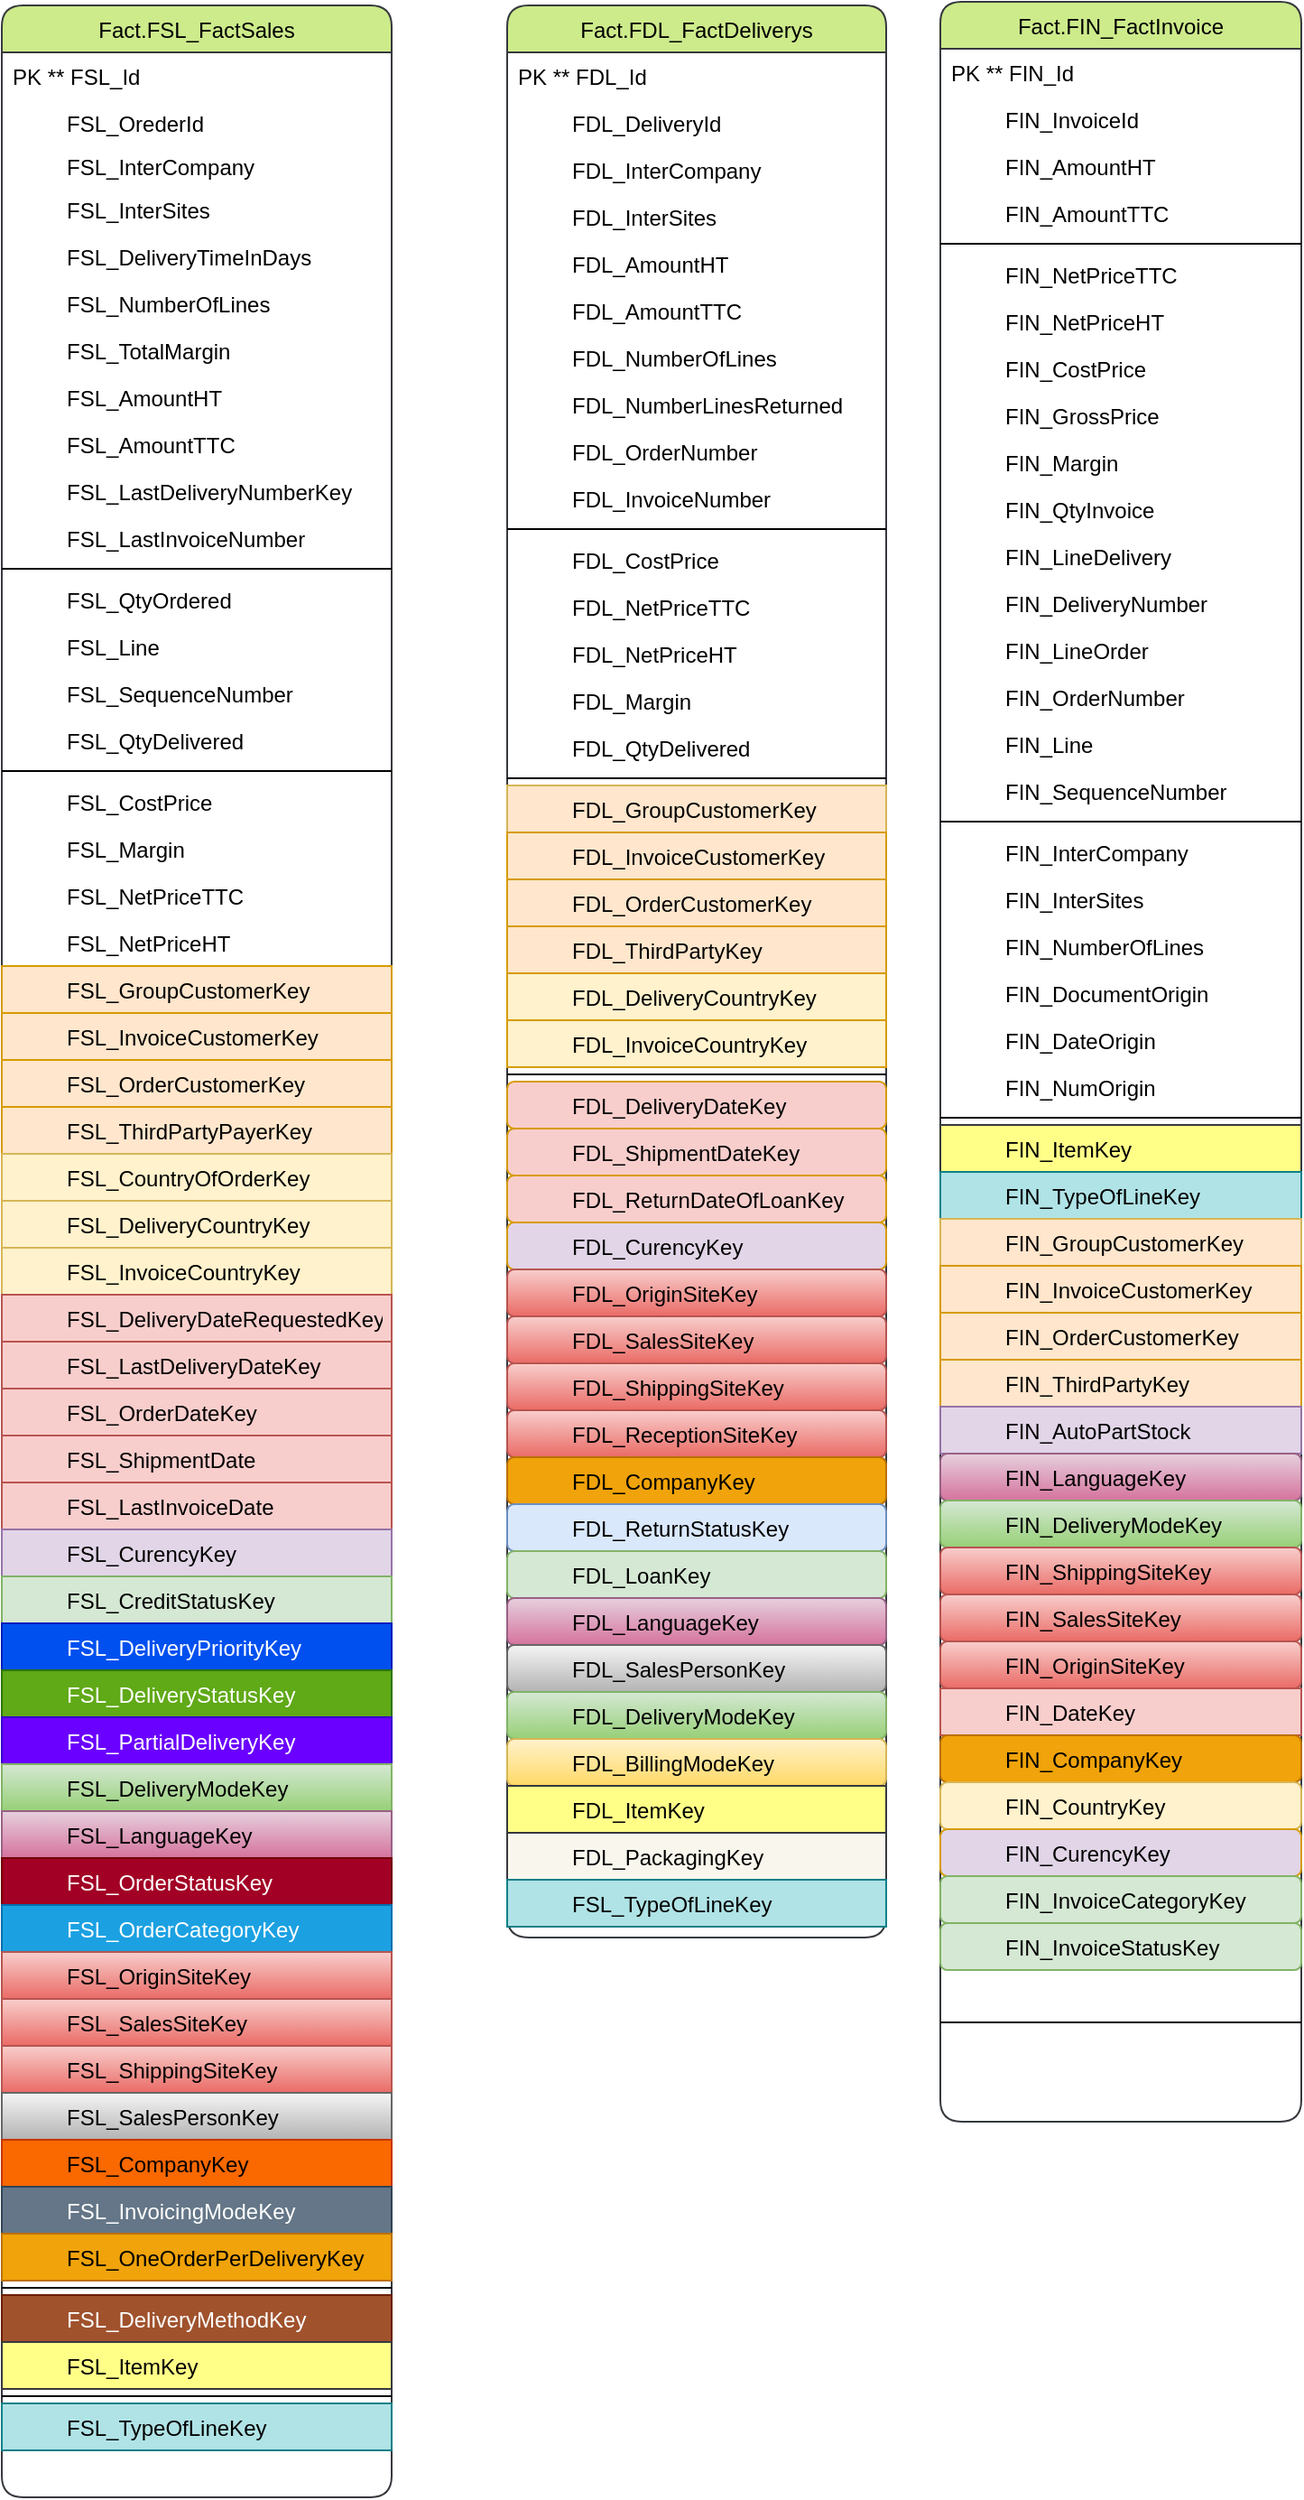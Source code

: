 <mxfile version="21.1.2" type="github">
  <diagram id="C5RBs43oDa-KdzZeNtuy" name="Page-1">
    <mxGraphModel dx="1100" dy="647" grid="1" gridSize="10" guides="0" tooltips="1" connect="1" arrows="1" fold="1" page="1" pageScale="1" pageWidth="827" pageHeight="1169" math="0" shadow="0">
      <root>
        <mxCell id="WIyWlLk6GJQsqaUBKTNV-0" />
        <mxCell id="WIyWlLk6GJQsqaUBKTNV-1" parent="WIyWlLk6GJQsqaUBKTNV-0" />
        <mxCell id="zkfFHV4jXpPFQw0GAbJ--17" value="Fact.FDL_FactDeliverys" style="swimlane;fontStyle=0;align=center;verticalAlign=top;childLayout=stackLayout;horizontal=1;startSize=26;horizontalStack=0;resizeParent=1;resizeLast=0;collapsible=1;marginBottom=0;rounded=1;shadow=0;strokeWidth=1;fillColor=#cdeb8b;strokeColor=#36393d;" parent="WIyWlLk6GJQsqaUBKTNV-1" vertex="1">
          <mxGeometry x="550" y="240" width="210" height="1070" as="geometry">
            <mxRectangle x="550" y="140" width="160" height="26" as="alternateBounds" />
          </mxGeometry>
        </mxCell>
        <mxCell id="zkfFHV4jXpPFQw0GAbJ--18" value="PK ** FDL_Id" style="text;align=left;verticalAlign=top;spacingLeft=4;spacingRight=4;overflow=hidden;rotatable=0;points=[[0,0.5],[1,0.5]];portConstraint=eastwest;" parent="zkfFHV4jXpPFQw0GAbJ--17" vertex="1">
          <mxGeometry y="26" width="210" height="26" as="geometry" />
        </mxCell>
        <mxCell id="zkfFHV4jXpPFQw0GAbJ--19" value="         FDL_DeliveryId" style="text;align=left;verticalAlign=top;spacingLeft=4;spacingRight=4;overflow=hidden;rotatable=0;points=[[0,0.5],[1,0.5]];portConstraint=eastwest;rounded=0;shadow=0;html=0;" parent="zkfFHV4jXpPFQw0GAbJ--17" vertex="1">
          <mxGeometry y="52" width="210" height="26" as="geometry" />
        </mxCell>
        <mxCell id="yMNnYsmY4ad9jijK5Zf2-22" value="         FDL_InterCompany" style="text;align=left;verticalAlign=top;spacingLeft=4;spacingRight=4;overflow=hidden;rotatable=0;points=[[0,0.5],[1,0.5]];portConstraint=eastwest;rounded=0;shadow=0;html=0;" vertex="1" parent="zkfFHV4jXpPFQw0GAbJ--17">
          <mxGeometry y="78" width="210" height="26" as="geometry" />
        </mxCell>
        <mxCell id="yMNnYsmY4ad9jijK5Zf2-23" value="         FDL_InterSites" style="text;align=left;verticalAlign=top;spacingLeft=4;spacingRight=4;overflow=hidden;rotatable=0;points=[[0,0.5],[1,0.5]];portConstraint=eastwest;rounded=0;shadow=0;html=0;" vertex="1" parent="zkfFHV4jXpPFQw0GAbJ--17">
          <mxGeometry y="104" width="210" height="26" as="geometry" />
        </mxCell>
        <mxCell id="yMNnYsmY4ad9jijK5Zf2-98" value="         FDL_AmountHT" style="text;align=left;verticalAlign=top;spacingLeft=4;spacingRight=4;overflow=hidden;rotatable=0;points=[[0,0.5],[1,0.5]];portConstraint=eastwest;rounded=0;shadow=0;html=0;" vertex="1" parent="zkfFHV4jXpPFQw0GAbJ--17">
          <mxGeometry y="130" width="210" height="26" as="geometry" />
        </mxCell>
        <mxCell id="yMNnYsmY4ad9jijK5Zf2-141" value="         FDL_AmountTTC" style="text;align=left;verticalAlign=top;spacingLeft=4;spacingRight=4;overflow=hidden;rotatable=0;points=[[0,0.5],[1,0.5]];portConstraint=eastwest;rounded=0;shadow=0;html=0;" vertex="1" parent="zkfFHV4jXpPFQw0GAbJ--17">
          <mxGeometry y="156" width="210" height="26" as="geometry" />
        </mxCell>
        <mxCell id="yMNnYsmY4ad9jijK5Zf2-99" value="         FDL_NumberOfLines" style="text;align=left;verticalAlign=top;spacingLeft=4;spacingRight=4;overflow=hidden;rotatable=0;points=[[0,0.5],[1,0.5]];portConstraint=eastwest;rounded=0;shadow=0;html=0;" vertex="1" parent="zkfFHV4jXpPFQw0GAbJ--17">
          <mxGeometry y="182" width="210" height="26" as="geometry" />
        </mxCell>
        <mxCell id="yMNnYsmY4ad9jijK5Zf2-100" value="         FDL_NumberLinesReturned " style="text;align=left;verticalAlign=top;spacingLeft=4;spacingRight=4;overflow=hidden;rotatable=0;points=[[0,0.5],[1,0.5]];portConstraint=eastwest;rounded=0;shadow=0;html=0;" vertex="1" parent="zkfFHV4jXpPFQw0GAbJ--17">
          <mxGeometry y="208" width="210" height="26" as="geometry" />
        </mxCell>
        <mxCell id="yMNnYsmY4ad9jijK5Zf2-101" value="         FDL_OrderNumber  " style="text;align=left;verticalAlign=top;spacingLeft=4;spacingRight=4;overflow=hidden;rotatable=0;points=[[0,0.5],[1,0.5]];portConstraint=eastwest;rounded=0;shadow=0;html=0;" vertex="1" parent="zkfFHV4jXpPFQw0GAbJ--17">
          <mxGeometry y="234" width="210" height="26" as="geometry" />
        </mxCell>
        <mxCell id="yMNnYsmY4ad9jijK5Zf2-102" value="         FDL_InvoiceNumber  " style="text;align=left;verticalAlign=top;spacingLeft=4;spacingRight=4;overflow=hidden;rotatable=0;points=[[0,0.5],[1,0.5]];portConstraint=eastwest;rounded=0;shadow=0;html=0;" vertex="1" parent="zkfFHV4jXpPFQw0GAbJ--17">
          <mxGeometry y="260" width="210" height="26" as="geometry" />
        </mxCell>
        <mxCell id="zkfFHV4jXpPFQw0GAbJ--23" value="" style="line;html=1;strokeWidth=1;align=left;verticalAlign=middle;spacingTop=-1;spacingLeft=3;spacingRight=3;rotatable=0;labelPosition=right;points=[];portConstraint=eastwest;" parent="zkfFHV4jXpPFQw0GAbJ--17" vertex="1">
          <mxGeometry y="286" width="210" height="8" as="geometry" />
        </mxCell>
        <mxCell id="yMNnYsmY4ad9jijK5Zf2-129" value="         FDL_CostPrice   " style="text;align=left;verticalAlign=top;spacingLeft=4;spacingRight=4;overflow=hidden;rotatable=0;points=[[0,0.5],[1,0.5]];portConstraint=eastwest;rounded=0;shadow=0;html=0;" vertex="1" parent="zkfFHV4jXpPFQw0GAbJ--17">
          <mxGeometry y="294" width="210" height="26" as="geometry" />
        </mxCell>
        <mxCell id="yMNnYsmY4ad9jijK5Zf2-130" value="         FDL_NetPriceTTC  " style="text;align=left;verticalAlign=top;spacingLeft=4;spacingRight=4;overflow=hidden;rotatable=0;points=[[0,0.5],[1,0.5]];portConstraint=eastwest;rounded=0;shadow=0;html=0;" vertex="1" parent="zkfFHV4jXpPFQw0GAbJ--17">
          <mxGeometry y="320" width="210" height="26" as="geometry" />
        </mxCell>
        <mxCell id="yMNnYsmY4ad9jijK5Zf2-131" value="         FDL_NetPriceHT  " style="text;align=left;verticalAlign=top;spacingLeft=4;spacingRight=4;overflow=hidden;rotatable=0;points=[[0,0.5],[1,0.5]];portConstraint=eastwest;rounded=0;shadow=0;html=0;" vertex="1" parent="zkfFHV4jXpPFQw0GAbJ--17">
          <mxGeometry y="346" width="210" height="26" as="geometry" />
        </mxCell>
        <mxCell id="yMNnYsmY4ad9jijK5Zf2-132" value="         FDL_Margin  " style="text;align=left;verticalAlign=top;spacingLeft=4;spacingRight=4;overflow=hidden;rotatable=0;points=[[0,0.5],[1,0.5]];portConstraint=eastwest;rounded=0;shadow=0;html=0;" vertex="1" parent="zkfFHV4jXpPFQw0GAbJ--17">
          <mxGeometry y="372" width="210" height="26" as="geometry" />
        </mxCell>
        <mxCell id="yMNnYsmY4ad9jijK5Zf2-133" value="         FDL_QtyDelivered  " style="text;align=left;verticalAlign=top;spacingLeft=4;spacingRight=4;overflow=hidden;rotatable=0;points=[[0,0.5],[1,0.5]];portConstraint=eastwest;rounded=0;shadow=0;html=0;" vertex="1" parent="zkfFHV4jXpPFQw0GAbJ--17">
          <mxGeometry y="398" width="210" height="26" as="geometry" />
        </mxCell>
        <mxCell id="yMNnYsmY4ad9jijK5Zf2-137" value="" style="line;html=1;strokeWidth=1;align=left;verticalAlign=middle;spacingTop=-1;spacingLeft=3;spacingRight=3;rotatable=0;labelPosition=right;points=[];portConstraint=eastwest;" vertex="1" parent="zkfFHV4jXpPFQw0GAbJ--17">
          <mxGeometry y="424" width="210" height="8" as="geometry" />
        </mxCell>
        <mxCell id="yMNnYsmY4ad9jijK5Zf2-103" value="         FDL_GroupCustomerKey  " style="text;align=left;verticalAlign=top;spacingLeft=4;spacingRight=4;overflow=hidden;rotatable=0;points=[[0,0.5],[1,0.5]];portConstraint=eastwest;rounded=0;shadow=0;html=0;fillColor=#FFE6CC;strokeColor=#d6b656;" vertex="1" parent="zkfFHV4jXpPFQw0GAbJ--17">
          <mxGeometry y="432" width="210" height="26" as="geometry" />
        </mxCell>
        <mxCell id="yMNnYsmY4ad9jijK5Zf2-104" value="         FDL_InvoiceCustomerKey  " style="text;align=left;verticalAlign=top;spacingLeft=4;spacingRight=4;overflow=hidden;rotatable=0;points=[[0,0.5],[1,0.5]];portConstraint=eastwest;rounded=0;shadow=0;html=0;fillColor=#ffe6cc;strokeColor=#d79b00;" vertex="1" parent="zkfFHV4jXpPFQw0GAbJ--17">
          <mxGeometry y="458" width="210" height="26" as="geometry" />
        </mxCell>
        <mxCell id="yMNnYsmY4ad9jijK5Zf2-105" value="         FDL_OrderCustomerKey  " style="text;align=left;verticalAlign=top;spacingLeft=4;spacingRight=4;overflow=hidden;rotatable=0;points=[[0,0.5],[1,0.5]];portConstraint=eastwest;rounded=0;shadow=0;html=0;fillColor=#ffe6cc;strokeColor=#d79b00;" vertex="1" parent="zkfFHV4jXpPFQw0GAbJ--17">
          <mxGeometry y="484" width="210" height="26" as="geometry" />
        </mxCell>
        <mxCell id="yMNnYsmY4ad9jijK5Zf2-106" value="         FDL_ThirdPartyKey  " style="text;align=left;verticalAlign=top;spacingLeft=4;spacingRight=4;overflow=hidden;rotatable=0;points=[[0,0.5],[1,0.5]];portConstraint=eastwest;rounded=0;shadow=0;html=0;fillColor=#ffe6cc;strokeColor=#d79b00;" vertex="1" parent="zkfFHV4jXpPFQw0GAbJ--17">
          <mxGeometry y="510" width="210" height="26" as="geometry" />
        </mxCell>
        <mxCell id="yMNnYsmY4ad9jijK5Zf2-107" value="         FDL_DeliveryCountryKey  " style="text;align=left;verticalAlign=top;spacingLeft=4;spacingRight=4;overflow=hidden;rotatable=0;points=[[0,0.5],[1,0.5]];portConstraint=eastwest;rounded=0;shadow=0;html=0;fillColor=#FFF2CC;strokeColor=#d79b00;" vertex="1" parent="zkfFHV4jXpPFQw0GAbJ--17">
          <mxGeometry y="536" width="210" height="26" as="geometry" />
        </mxCell>
        <mxCell id="yMNnYsmY4ad9jijK5Zf2-108" value="         FDL_InvoiceCountryKey" style="text;align=left;verticalAlign=top;spacingLeft=4;spacingRight=4;overflow=hidden;rotatable=0;points=[[0,0.5],[1,0.5]];portConstraint=eastwest;rounded=0;shadow=0;html=0;fillColor=#FFF2CC;strokeColor=#d79b00;" vertex="1" parent="zkfFHV4jXpPFQw0GAbJ--17">
          <mxGeometry y="562" width="210" height="26" as="geometry" />
        </mxCell>
        <mxCell id="yMNnYsmY4ad9jijK5Zf2-109" value="" style="line;html=1;strokeWidth=1;align=left;verticalAlign=middle;spacingTop=-1;spacingLeft=3;spacingRight=3;rotatable=0;labelPosition=right;points=[];portConstraint=eastwest;" vertex="1" parent="zkfFHV4jXpPFQw0GAbJ--17">
          <mxGeometry y="588" width="210" height="8" as="geometry" />
        </mxCell>
        <mxCell id="yMNnYsmY4ad9jijK5Zf2-110" value="         FDL_DeliveryDateKey  " style="text;align=left;verticalAlign=top;spacingLeft=4;spacingRight=4;overflow=hidden;rotatable=0;points=[[0,0.5],[1,0.5]];portConstraint=eastwest;rounded=1;shadow=0;html=0;fillColor=#F8CECC;strokeColor=#d79b00;" vertex="1" parent="zkfFHV4jXpPFQw0GAbJ--17">
          <mxGeometry y="596" width="210" height="26" as="geometry" />
        </mxCell>
        <mxCell id="yMNnYsmY4ad9jijK5Zf2-112" value="         FDL_ShipmentDateKey  " style="text;align=left;verticalAlign=top;spacingLeft=4;spacingRight=4;overflow=hidden;rotatable=0;points=[[0,0.5],[1,0.5]];portConstraint=eastwest;rounded=1;shadow=0;html=0;fillColor=#F8CECC;strokeColor=#d79b00;" vertex="1" parent="zkfFHV4jXpPFQw0GAbJ--17">
          <mxGeometry y="622" width="210" height="26" as="geometry" />
        </mxCell>
        <mxCell id="yMNnYsmY4ad9jijK5Zf2-113" value="         FDL_ReturnDateOfLoanKey  " style="text;align=left;verticalAlign=top;spacingLeft=4;spacingRight=4;overflow=hidden;rotatable=0;points=[[0,0.5],[1,0.5]];portConstraint=eastwest;rounded=1;shadow=0;html=0;fillColor=#F8CECC;strokeColor=#d79b00;" vertex="1" parent="zkfFHV4jXpPFQw0GAbJ--17">
          <mxGeometry y="648" width="210" height="26" as="geometry" />
        </mxCell>
        <mxCell id="yMNnYsmY4ad9jijK5Zf2-116" value="         FDL_CurencyKey  " style="text;align=left;verticalAlign=top;spacingLeft=4;spacingRight=4;overflow=hidden;rotatable=0;points=[[0,0.5],[1,0.5]];portConstraint=eastwest;rounded=1;shadow=0;html=0;fillColor=#E1D5E7;strokeColor=#d79b00;" vertex="1" parent="zkfFHV4jXpPFQw0GAbJ--17">
          <mxGeometry y="674" width="210" height="26" as="geometry" />
        </mxCell>
        <mxCell id="yMNnYsmY4ad9jijK5Zf2-118" value="         FDL_OriginSiteKey&#xa;  " style="text;align=left;verticalAlign=top;spacingLeft=4;spacingRight=4;overflow=hidden;rotatable=0;points=[[0,0.5],[1,0.5]];portConstraint=eastwest;rounded=1;shadow=0;html=0;fillColor=#f8cecc;strokeColor=#b85450;gradientColor=#ea6b66;" vertex="1" parent="zkfFHV4jXpPFQw0GAbJ--17">
          <mxGeometry y="700" width="210" height="26" as="geometry" />
        </mxCell>
        <mxCell id="yMNnYsmY4ad9jijK5Zf2-119" value="         FDL_SalesSiteKey&#xa;  " style="text;align=left;verticalAlign=top;spacingLeft=4;spacingRight=4;overflow=hidden;rotatable=0;points=[[0,0.5],[1,0.5]];portConstraint=eastwest;rounded=1;shadow=0;html=0;fillColor=#f8cecc;strokeColor=#b85450;gradientColor=#ea6b66;" vertex="1" parent="zkfFHV4jXpPFQw0GAbJ--17">
          <mxGeometry y="726" width="210" height="26" as="geometry" />
        </mxCell>
        <mxCell id="yMNnYsmY4ad9jijK5Zf2-120" value="         FDL_ShippingSiteKey&#xa;  " style="text;align=left;verticalAlign=top;spacingLeft=4;spacingRight=4;overflow=hidden;rotatable=0;points=[[0,0.5],[1,0.5]];portConstraint=eastwest;rounded=1;shadow=0;html=0;fillColor=#f8cecc;strokeColor=#b85450;gradientColor=#ea6b66;" vertex="1" parent="zkfFHV4jXpPFQw0GAbJ--17">
          <mxGeometry y="752" width="210" height="26" as="geometry" />
        </mxCell>
        <mxCell id="yMNnYsmY4ad9jijK5Zf2-121" value="         FDL_ReceptionSiteKey&#xa;  " style="text;align=left;verticalAlign=top;spacingLeft=4;spacingRight=4;overflow=hidden;rotatable=0;points=[[0,0.5],[1,0.5]];portConstraint=eastwest;rounded=1;shadow=0;html=0;fillColor=#f8cecc;strokeColor=#b85450;gradientColor=#ea6b66;" vertex="1" parent="zkfFHV4jXpPFQw0GAbJ--17">
          <mxGeometry y="778" width="210" height="26" as="geometry" />
        </mxCell>
        <mxCell id="yMNnYsmY4ad9jijK5Zf2-122" value="         FDL_CompanyKey&#xa;  " style="text;align=left;verticalAlign=top;spacingLeft=4;spacingRight=4;overflow=hidden;rotatable=0;points=[[0,0.5],[1,0.5]];portConstraint=eastwest;rounded=1;shadow=0;html=0;fillColor=#f0a30a;strokeColor=#BD7000;fontColor=#000000;" vertex="1" parent="zkfFHV4jXpPFQw0GAbJ--17">
          <mxGeometry y="804" width="210" height="26" as="geometry" />
        </mxCell>
        <mxCell id="yMNnYsmY4ad9jijK5Zf2-123" value="         FDL_ReturnStatusKey&#xa;  " style="text;align=left;verticalAlign=top;spacingLeft=4;spacingRight=4;overflow=hidden;rotatable=0;points=[[0,0.5],[1,0.5]];portConstraint=eastwest;rounded=1;shadow=0;html=0;fillColor=#dae8fc;strokeColor=#6c8ebf;" vertex="1" parent="zkfFHV4jXpPFQw0GAbJ--17">
          <mxGeometry y="830" width="210" height="26" as="geometry" />
        </mxCell>
        <mxCell id="yMNnYsmY4ad9jijK5Zf2-124" value="         FDL_LoanKey&#xa;  " style="text;align=left;verticalAlign=top;spacingLeft=4;spacingRight=4;overflow=hidden;rotatable=0;points=[[0,0.5],[1,0.5]];portConstraint=eastwest;rounded=1;shadow=0;html=0;fillColor=#d5e8d4;strokeColor=#82b366;" vertex="1" parent="zkfFHV4jXpPFQw0GAbJ--17">
          <mxGeometry y="856" width="210" height="26" as="geometry" />
        </mxCell>
        <mxCell id="yMNnYsmY4ad9jijK5Zf2-125" value="         FDL_LanguageKey&#xa;  " style="text;align=left;verticalAlign=top;spacingLeft=4;spacingRight=4;overflow=hidden;rotatable=0;points=[[0,0.5],[1,0.5]];portConstraint=eastwest;rounded=1;shadow=0;html=0;fillColor=#e6d0de;strokeColor=#996185;gradientColor=#d5739d;" vertex="1" parent="zkfFHV4jXpPFQw0GAbJ--17">
          <mxGeometry y="882" width="210" height="26" as="geometry" />
        </mxCell>
        <mxCell id="yMNnYsmY4ad9jijK5Zf2-126" value="         FDL_SalesPersonKey&#xa;  " style="text;align=left;verticalAlign=top;spacingLeft=4;spacingRight=4;overflow=hidden;rotatable=0;points=[[0,0.5],[1,0.5]];portConstraint=eastwest;rounded=1;shadow=0;html=0;fillColor=#f5f5f5;strokeColor=#666666;gradientColor=#b3b3b3;" vertex="1" parent="zkfFHV4jXpPFQw0GAbJ--17">
          <mxGeometry y="908" width="210" height="26" as="geometry" />
        </mxCell>
        <mxCell id="yMNnYsmY4ad9jijK5Zf2-127" value="         FDL_DeliveryModeKey&#xa;  " style="text;align=left;verticalAlign=top;spacingLeft=4;spacingRight=4;overflow=hidden;rotatable=0;points=[[0,0.5],[1,0.5]];portConstraint=eastwest;rounded=1;shadow=0;html=0;fillColor=#d5e8d4;strokeColor=#82b366;gradientColor=#97d077;" vertex="1" parent="zkfFHV4jXpPFQw0GAbJ--17">
          <mxGeometry y="934" width="210" height="26" as="geometry" />
        </mxCell>
        <mxCell id="yMNnYsmY4ad9jijK5Zf2-128" value="         FDL_BillingModeKey&#xa;  " style="text;align=left;verticalAlign=top;spacingLeft=4;spacingRight=4;overflow=hidden;rotatable=0;points=[[0,0.5],[1,0.5]];portConstraint=eastwest;rounded=1;shadow=0;html=0;fillColor=#fff2cc;strokeColor=#d6b656;gradientColor=#ffd966;" vertex="1" parent="zkfFHV4jXpPFQw0GAbJ--17">
          <mxGeometry y="960" width="210" height="26" as="geometry" />
        </mxCell>
        <mxCell id="yMNnYsmY4ad9jijK5Zf2-139" value="         FDL_ItemKey " style="text;align=left;verticalAlign=top;spacingLeft=4;spacingRight=4;overflow=hidden;rotatable=0;points=[[0,0.5],[1,0.5]];portConstraint=eastwest;rounded=0;shadow=0;html=0;fillColor=#ffff88;strokeColor=#36393d;" vertex="1" parent="zkfFHV4jXpPFQw0GAbJ--17">
          <mxGeometry y="986" width="210" height="26" as="geometry" />
        </mxCell>
        <mxCell id="yMNnYsmY4ad9jijK5Zf2-134" value="         FDL_PackagingKey " style="text;align=left;verticalAlign=top;spacingLeft=4;spacingRight=4;overflow=hidden;rotatable=0;points=[[0,0.5],[1,0.5]];portConstraint=eastwest;rounded=0;shadow=0;html=0;fillColor=#f9f7ed;strokeColor=#36393d;" vertex="1" parent="zkfFHV4jXpPFQw0GAbJ--17">
          <mxGeometry y="1012" width="210" height="26" as="geometry" />
        </mxCell>
        <mxCell id="yMNnYsmY4ad9jijK5Zf2-140" value="         FSL_TypeOfLineKey " style="text;align=left;verticalAlign=top;spacingLeft=4;spacingRight=4;overflow=hidden;rotatable=0;points=[[0,0.5],[1,0.5]];portConstraint=eastwest;rounded=0;shadow=0;html=0;fillColor=#b0e3e6;strokeColor=#0e8088;" vertex="1" parent="zkfFHV4jXpPFQw0GAbJ--17">
          <mxGeometry y="1038" width="210" height="26" as="geometry" />
        </mxCell>
        <mxCell id="yMNnYsmY4ad9jijK5Zf2-24" value="Fact.FIN_FactInvoice" style="swimlane;fontStyle=0;align=center;verticalAlign=top;childLayout=stackLayout;horizontal=1;startSize=26;horizontalStack=0;resizeParent=1;resizeLast=0;collapsible=1;marginBottom=0;rounded=1;shadow=0;strokeWidth=1;fillColor=#cdeb8b;strokeColor=#36393d;" vertex="1" parent="WIyWlLk6GJQsqaUBKTNV-1">
          <mxGeometry x="790" y="238" width="200" height="1174" as="geometry">
            <mxRectangle x="550" y="140" width="160" height="26" as="alternateBounds" />
          </mxGeometry>
        </mxCell>
        <mxCell id="yMNnYsmY4ad9jijK5Zf2-25" value="PK ** FIN_Id" style="text;align=left;verticalAlign=top;spacingLeft=4;spacingRight=4;overflow=hidden;rotatable=0;points=[[0,0.5],[1,0.5]];portConstraint=eastwest;" vertex="1" parent="yMNnYsmY4ad9jijK5Zf2-24">
          <mxGeometry y="26" width="200" height="26" as="geometry" />
        </mxCell>
        <mxCell id="yMNnYsmY4ad9jijK5Zf2-26" value="         FIN_InvoiceId" style="text;align=left;verticalAlign=top;spacingLeft=4;spacingRight=4;overflow=hidden;rotatable=0;points=[[0,0.5],[1,0.5]];portConstraint=eastwest;rounded=0;shadow=0;html=0;" vertex="1" parent="yMNnYsmY4ad9jijK5Zf2-24">
          <mxGeometry y="52" width="200" height="26" as="geometry" />
        </mxCell>
        <mxCell id="yMNnYsmY4ad9jijK5Zf2-142" value="         FIN_AmountHT" style="text;align=left;verticalAlign=top;spacingLeft=4;spacingRight=4;overflow=hidden;rotatable=0;points=[[0,0.5],[1,0.5]];portConstraint=eastwest;rounded=0;shadow=0;html=0;" vertex="1" parent="yMNnYsmY4ad9jijK5Zf2-24">
          <mxGeometry y="78" width="200" height="26" as="geometry" />
        </mxCell>
        <mxCell id="yMNnYsmY4ad9jijK5Zf2-143" value="         FIN_AmountTTC" style="text;align=left;verticalAlign=top;spacingLeft=4;spacingRight=4;overflow=hidden;rotatable=0;points=[[0,0.5],[1,0.5]];portConstraint=eastwest;rounded=0;shadow=0;html=0;" vertex="1" parent="yMNnYsmY4ad9jijK5Zf2-24">
          <mxGeometry y="104" width="200" height="26" as="geometry" />
        </mxCell>
        <mxCell id="yMNnYsmY4ad9jijK5Zf2-27" value="" style="line;html=1;strokeWidth=1;align=left;verticalAlign=middle;spacingTop=-1;spacingLeft=3;spacingRight=3;rotatable=0;labelPosition=right;points=[];portConstraint=eastwest;" vertex="1" parent="yMNnYsmY4ad9jijK5Zf2-24">
          <mxGeometry y="130" width="200" height="8" as="geometry" />
        </mxCell>
        <mxCell id="yMNnYsmY4ad9jijK5Zf2-147" value="         FIN_NetPriceTTC&#xa; " style="text;align=left;verticalAlign=top;spacingLeft=4;spacingRight=4;overflow=hidden;rotatable=0;points=[[0,0.5],[1,0.5]];portConstraint=eastwest;rounded=0;shadow=0;html=0;" vertex="1" parent="yMNnYsmY4ad9jijK5Zf2-24">
          <mxGeometry y="138" width="200" height="26" as="geometry" />
        </mxCell>
        <mxCell id="yMNnYsmY4ad9jijK5Zf2-151" value="         FIN_NetPriceHT&#xa; " style="text;align=left;verticalAlign=top;spacingLeft=4;spacingRight=4;overflow=hidden;rotatable=0;points=[[0,0.5],[1,0.5]];portConstraint=eastwest;rounded=0;shadow=0;html=0;" vertex="1" parent="yMNnYsmY4ad9jijK5Zf2-24">
          <mxGeometry y="164" width="200" height="26" as="geometry" />
        </mxCell>
        <mxCell id="yMNnYsmY4ad9jijK5Zf2-152" value="         FIN_CostPrice  &#xa; " style="text;align=left;verticalAlign=top;spacingLeft=4;spacingRight=4;overflow=hidden;rotatable=0;points=[[0,0.5],[1,0.5]];portConstraint=eastwest;rounded=0;shadow=0;html=0;" vertex="1" parent="yMNnYsmY4ad9jijK5Zf2-24">
          <mxGeometry y="190" width="200" height="26" as="geometry" />
        </mxCell>
        <mxCell id="yMNnYsmY4ad9jijK5Zf2-153" value="         FIN_GrossPrice  &#xa; " style="text;align=left;verticalAlign=top;spacingLeft=4;spacingRight=4;overflow=hidden;rotatable=0;points=[[0,0.5],[1,0.5]];portConstraint=eastwest;rounded=0;shadow=0;html=0;" vertex="1" parent="yMNnYsmY4ad9jijK5Zf2-24">
          <mxGeometry y="216" width="200" height="26" as="geometry" />
        </mxCell>
        <mxCell id="yMNnYsmY4ad9jijK5Zf2-150" value="         FIN_Margin " style="text;align=left;verticalAlign=top;spacingLeft=4;spacingRight=4;overflow=hidden;rotatable=0;points=[[0,0.5],[1,0.5]];portConstraint=eastwest;rounded=0;shadow=0;html=0;" vertex="1" parent="yMNnYsmY4ad9jijK5Zf2-24">
          <mxGeometry y="242" width="200" height="26" as="geometry" />
        </mxCell>
        <mxCell id="yMNnYsmY4ad9jijK5Zf2-154" value="         FIN_QtyInvoice " style="text;align=left;verticalAlign=top;spacingLeft=4;spacingRight=4;overflow=hidden;rotatable=0;points=[[0,0.5],[1,0.5]];portConstraint=eastwest;rounded=0;shadow=0;html=0;" vertex="1" parent="yMNnYsmY4ad9jijK5Zf2-24">
          <mxGeometry y="268" width="200" height="26" as="geometry" />
        </mxCell>
        <mxCell id="yMNnYsmY4ad9jijK5Zf2-155" value="         FIN_LineDelivery " style="text;align=left;verticalAlign=top;spacingLeft=4;spacingRight=4;overflow=hidden;rotatable=0;points=[[0,0.5],[1,0.5]];portConstraint=eastwest;rounded=0;shadow=0;html=0;" vertex="1" parent="yMNnYsmY4ad9jijK5Zf2-24">
          <mxGeometry y="294" width="200" height="26" as="geometry" />
        </mxCell>
        <mxCell id="yMNnYsmY4ad9jijK5Zf2-156" value="         FIN_DeliveryNumber " style="text;align=left;verticalAlign=top;spacingLeft=4;spacingRight=4;overflow=hidden;rotatable=0;points=[[0,0.5],[1,0.5]];portConstraint=eastwest;rounded=0;shadow=0;html=0;" vertex="1" parent="yMNnYsmY4ad9jijK5Zf2-24">
          <mxGeometry y="320" width="200" height="26" as="geometry" />
        </mxCell>
        <mxCell id="yMNnYsmY4ad9jijK5Zf2-157" value="         FIN_LineOrder" style="text;align=left;verticalAlign=top;spacingLeft=4;spacingRight=4;overflow=hidden;rotatable=0;points=[[0,0.5],[1,0.5]];portConstraint=eastwest;rounded=0;shadow=0;html=0;" vertex="1" parent="yMNnYsmY4ad9jijK5Zf2-24">
          <mxGeometry y="346" width="200" height="26" as="geometry" />
        </mxCell>
        <mxCell id="yMNnYsmY4ad9jijK5Zf2-158" value="         FIN_OrderNumber " style="text;align=left;verticalAlign=top;spacingLeft=4;spacingRight=4;overflow=hidden;rotatable=0;points=[[0,0.5],[1,0.5]];portConstraint=eastwest;rounded=0;shadow=0;html=0;" vertex="1" parent="yMNnYsmY4ad9jijK5Zf2-24">
          <mxGeometry y="372" width="200" height="26" as="geometry" />
        </mxCell>
        <mxCell id="yMNnYsmY4ad9jijK5Zf2-159" value="         FIN_Line " style="text;align=left;verticalAlign=top;spacingLeft=4;spacingRight=4;overflow=hidden;rotatable=0;points=[[0,0.5],[1,0.5]];portConstraint=eastwest;rounded=0;shadow=0;html=0;" vertex="1" parent="yMNnYsmY4ad9jijK5Zf2-24">
          <mxGeometry y="398" width="200" height="26" as="geometry" />
        </mxCell>
        <mxCell id="yMNnYsmY4ad9jijK5Zf2-160" value="         FIN_SequenceNumber " style="text;align=left;verticalAlign=top;spacingLeft=4;spacingRight=4;overflow=hidden;rotatable=0;points=[[0,0.5],[1,0.5]];portConstraint=eastwest;rounded=0;shadow=0;html=0;" vertex="1" parent="yMNnYsmY4ad9jijK5Zf2-24">
          <mxGeometry y="424" width="200" height="26" as="geometry" />
        </mxCell>
        <mxCell id="yMNnYsmY4ad9jijK5Zf2-148" value="" style="line;html=1;strokeWidth=1;align=left;verticalAlign=middle;spacingTop=-1;spacingLeft=3;spacingRight=3;rotatable=0;labelPosition=right;points=[];portConstraint=eastwest;" vertex="1" parent="yMNnYsmY4ad9jijK5Zf2-24">
          <mxGeometry y="450" width="200" height="8" as="geometry" />
        </mxCell>
        <mxCell id="yMNnYsmY4ad9jijK5Zf2-30" value="         FIN_InterCompany" style="text;align=left;verticalAlign=top;spacingLeft=4;spacingRight=4;overflow=hidden;rotatable=0;points=[[0,0.5],[1,0.5]];portConstraint=eastwest;rounded=0;shadow=0;html=0;" vertex="1" parent="yMNnYsmY4ad9jijK5Zf2-24">
          <mxGeometry y="458" width="200" height="26" as="geometry" />
        </mxCell>
        <mxCell id="yMNnYsmY4ad9jijK5Zf2-31" value="         FIN_InterSites" style="text;align=left;verticalAlign=top;spacingLeft=4;spacingRight=4;overflow=hidden;rotatable=0;points=[[0,0.5],[1,0.5]];portConstraint=eastwest;rounded=0;shadow=0;html=0;" vertex="1" parent="yMNnYsmY4ad9jijK5Zf2-24">
          <mxGeometry y="484" width="200" height="26" as="geometry" />
        </mxCell>
        <mxCell id="yMNnYsmY4ad9jijK5Zf2-144" value="         FIN_NumberOfLines" style="text;align=left;verticalAlign=top;spacingLeft=4;spacingRight=4;overflow=hidden;rotatable=0;points=[[0,0.5],[1,0.5]];portConstraint=eastwest;rounded=0;shadow=0;html=0;" vertex="1" parent="yMNnYsmY4ad9jijK5Zf2-24">
          <mxGeometry y="510" width="200" height="26" as="geometry" />
        </mxCell>
        <mxCell id="yMNnYsmY4ad9jijK5Zf2-173" value="         FIN_DocumentOrigin" style="text;align=left;verticalAlign=top;spacingLeft=4;spacingRight=4;overflow=hidden;rotatable=0;points=[[0,0.5],[1,0.5]];portConstraint=eastwest;rounded=0;shadow=0;html=0;" vertex="1" parent="yMNnYsmY4ad9jijK5Zf2-24">
          <mxGeometry y="536" width="200" height="26" as="geometry" />
        </mxCell>
        <mxCell id="yMNnYsmY4ad9jijK5Zf2-174" value="         FIN_DateOrigin" style="text;align=left;verticalAlign=top;spacingLeft=4;spacingRight=4;overflow=hidden;rotatable=0;points=[[0,0.5],[1,0.5]];portConstraint=eastwest;rounded=0;shadow=0;html=0;" vertex="1" parent="yMNnYsmY4ad9jijK5Zf2-24">
          <mxGeometry y="562" width="200" height="26" as="geometry" />
        </mxCell>
        <mxCell id="yMNnYsmY4ad9jijK5Zf2-175" value="         FIN_NumOrigin" style="text;align=left;verticalAlign=top;spacingLeft=4;spacingRight=4;overflow=hidden;rotatable=0;points=[[0,0.5],[1,0.5]];portConstraint=eastwest;rounded=0;shadow=0;html=0;" vertex="1" parent="yMNnYsmY4ad9jijK5Zf2-24">
          <mxGeometry y="588" width="200" height="26" as="geometry" />
        </mxCell>
        <mxCell id="yMNnYsmY4ad9jijK5Zf2-149" value="" style="line;html=1;strokeWidth=1;align=left;verticalAlign=middle;spacingTop=-1;spacingLeft=3;spacingRight=3;rotatable=0;labelPosition=right;points=[];portConstraint=eastwest;" vertex="1" parent="yMNnYsmY4ad9jijK5Zf2-24">
          <mxGeometry y="614" width="200" height="8" as="geometry" />
        </mxCell>
        <mxCell id="yMNnYsmY4ad9jijK5Zf2-162" value="         FIN_ItemKey " style="text;align=left;verticalAlign=top;spacingLeft=4;spacingRight=4;overflow=hidden;rotatable=0;points=[[0,0.5],[1,0.5]];portConstraint=eastwest;rounded=0;shadow=0;html=0;fillColor=#ffff88;strokeColor=#36393d;" vertex="1" parent="yMNnYsmY4ad9jijK5Zf2-24">
          <mxGeometry y="622" width="200" height="26" as="geometry" />
        </mxCell>
        <mxCell id="yMNnYsmY4ad9jijK5Zf2-163" value="         FIN_TypeOfLineKey " style="text;align=left;verticalAlign=top;spacingLeft=4;spacingRight=4;overflow=hidden;rotatable=0;points=[[0,0.5],[1,0.5]];portConstraint=eastwest;rounded=0;shadow=0;html=0;fillColor=#b0e3e6;strokeColor=#0e8088;" vertex="1" parent="yMNnYsmY4ad9jijK5Zf2-24">
          <mxGeometry y="648" width="200" height="26" as="geometry" />
        </mxCell>
        <mxCell id="yMNnYsmY4ad9jijK5Zf2-164" value="         FIN_GroupCustomerKey  " style="text;align=left;verticalAlign=top;spacingLeft=4;spacingRight=4;overflow=hidden;rotatable=0;points=[[0,0.5],[1,0.5]];portConstraint=eastwest;rounded=0;shadow=0;html=0;fillColor=#FFE6CC;strokeColor=#d6b656;" vertex="1" parent="yMNnYsmY4ad9jijK5Zf2-24">
          <mxGeometry y="674" width="200" height="26" as="geometry" />
        </mxCell>
        <mxCell id="yMNnYsmY4ad9jijK5Zf2-165" value="         FIN_InvoiceCustomerKey  " style="text;align=left;verticalAlign=top;spacingLeft=4;spacingRight=4;overflow=hidden;rotatable=0;points=[[0,0.5],[1,0.5]];portConstraint=eastwest;rounded=0;shadow=0;html=0;fillColor=#ffe6cc;strokeColor=#d79b00;" vertex="1" parent="yMNnYsmY4ad9jijK5Zf2-24">
          <mxGeometry y="700" width="200" height="26" as="geometry" />
        </mxCell>
        <mxCell id="yMNnYsmY4ad9jijK5Zf2-166" value="         FIN_OrderCustomerKey  " style="text;align=left;verticalAlign=top;spacingLeft=4;spacingRight=4;overflow=hidden;rotatable=0;points=[[0,0.5],[1,0.5]];portConstraint=eastwest;rounded=0;shadow=0;html=0;fillColor=#ffe6cc;strokeColor=#d79b00;" vertex="1" parent="yMNnYsmY4ad9jijK5Zf2-24">
          <mxGeometry y="726" width="200" height="26" as="geometry" />
        </mxCell>
        <mxCell id="yMNnYsmY4ad9jijK5Zf2-167" value="         FIN_ThirdPartyKey  " style="text;align=left;verticalAlign=top;spacingLeft=4;spacingRight=4;overflow=hidden;rotatable=0;points=[[0,0.5],[1,0.5]];portConstraint=eastwest;rounded=0;shadow=0;html=0;fillColor=#ffe6cc;strokeColor=#d79b00;" vertex="1" parent="yMNnYsmY4ad9jijK5Zf2-24">
          <mxGeometry y="752" width="200" height="26" as="geometry" />
        </mxCell>
        <mxCell id="yMNnYsmY4ad9jijK5Zf2-170" value="         FIN_AutoPartStock" style="text;align=left;verticalAlign=top;spacingLeft=4;spacingRight=4;overflow=hidden;rotatable=0;points=[[0,0.5],[1,0.5]];portConstraint=eastwest;rounded=0;shadow=0;html=0;fillColor=#e1d5e7;strokeColor=#9673a6;" vertex="1" parent="yMNnYsmY4ad9jijK5Zf2-24">
          <mxGeometry y="778" width="200" height="26" as="geometry" />
        </mxCell>
        <mxCell id="yMNnYsmY4ad9jijK5Zf2-171" value="         FIN_LanguageKey&#xa;  " style="text;align=left;verticalAlign=top;spacingLeft=4;spacingRight=4;overflow=hidden;rotatable=0;points=[[0,0.5],[1,0.5]];portConstraint=eastwest;rounded=1;shadow=0;html=0;fillColor=#e6d0de;strokeColor=#996185;gradientColor=#d5739d;" vertex="1" parent="yMNnYsmY4ad9jijK5Zf2-24">
          <mxGeometry y="804" width="200" height="26" as="geometry" />
        </mxCell>
        <mxCell id="yMNnYsmY4ad9jijK5Zf2-176" value="         FIN_DeliveryModeKey&#xa;  " style="text;align=left;verticalAlign=top;spacingLeft=4;spacingRight=4;overflow=hidden;rotatable=0;points=[[0,0.5],[1,0.5]];portConstraint=eastwest;rounded=1;shadow=0;html=0;fillColor=#d5e8d4;strokeColor=#82b366;gradientColor=#97d077;" vertex="1" parent="yMNnYsmY4ad9jijK5Zf2-24">
          <mxGeometry y="830" width="200" height="26" as="geometry" />
        </mxCell>
        <mxCell id="yMNnYsmY4ad9jijK5Zf2-179" value="         FIN_ShippingSiteKey&#xa;  " style="text;align=left;verticalAlign=top;spacingLeft=4;spacingRight=4;overflow=hidden;rotatable=0;points=[[0,0.5],[1,0.5]];portConstraint=eastwest;rounded=1;shadow=0;html=0;fillColor=#f8cecc;strokeColor=#b85450;gradientColor=#ea6b66;" vertex="1" parent="yMNnYsmY4ad9jijK5Zf2-24">
          <mxGeometry y="856" width="200" height="26" as="geometry" />
        </mxCell>
        <mxCell id="yMNnYsmY4ad9jijK5Zf2-178" value="         FIN_SalesSiteKey&#xa;  " style="text;align=left;verticalAlign=top;spacingLeft=4;spacingRight=4;overflow=hidden;rotatable=0;points=[[0,0.5],[1,0.5]];portConstraint=eastwest;rounded=1;shadow=0;html=0;fillColor=#f8cecc;strokeColor=#b85450;gradientColor=#ea6b66;" vertex="1" parent="yMNnYsmY4ad9jijK5Zf2-24">
          <mxGeometry y="882" width="200" height="26" as="geometry" />
        </mxCell>
        <mxCell id="yMNnYsmY4ad9jijK5Zf2-177" value="         FIN_OriginSiteKey&#xa;  " style="text;align=left;verticalAlign=top;spacingLeft=4;spacingRight=4;overflow=hidden;rotatable=0;points=[[0,0.5],[1,0.5]];portConstraint=eastwest;rounded=1;shadow=0;html=0;fillColor=#f8cecc;strokeColor=#b85450;gradientColor=#ea6b66;" vertex="1" parent="yMNnYsmY4ad9jijK5Zf2-24">
          <mxGeometry y="908" width="200" height="26" as="geometry" />
        </mxCell>
        <mxCell id="yMNnYsmY4ad9jijK5Zf2-180" value="         FIN_DateKey" style="text;align=left;verticalAlign=top;spacingLeft=4;spacingRight=4;overflow=hidden;rotatable=0;points=[[0,0.5],[1,0.5]];portConstraint=eastwest;rounded=0;shadow=0;html=0;fillColor=#f8cecc;strokeColor=#b85450;" vertex="1" parent="yMNnYsmY4ad9jijK5Zf2-24">
          <mxGeometry y="934" width="200" height="26" as="geometry" />
        </mxCell>
        <mxCell id="yMNnYsmY4ad9jijK5Zf2-181" value="         FIN_CompanyKey&#xa;  " style="text;align=left;verticalAlign=top;spacingLeft=4;spacingRight=4;overflow=hidden;rotatable=0;points=[[0,0.5],[1,0.5]];portConstraint=eastwest;rounded=1;shadow=0;html=0;fillColor=#f0a30a;strokeColor=#BD7000;fontColor=#000000;" vertex="1" parent="yMNnYsmY4ad9jijK5Zf2-24">
          <mxGeometry y="960" width="200" height="26" as="geometry" />
        </mxCell>
        <mxCell id="yMNnYsmY4ad9jijK5Zf2-182" value="         FIN_CountryKey&#xa;  " style="text;align=left;verticalAlign=top;spacingLeft=4;spacingRight=4;overflow=hidden;rotatable=0;points=[[0,0.5],[1,0.5]];portConstraint=eastwest;rounded=1;shadow=0;html=0;fillColor=#fff2cc;strokeColor=#d6b656;" vertex="1" parent="yMNnYsmY4ad9jijK5Zf2-24">
          <mxGeometry y="986" width="200" height="26" as="geometry" />
        </mxCell>
        <mxCell id="yMNnYsmY4ad9jijK5Zf2-183" value="         FIN_CurencyKey  " style="text;align=left;verticalAlign=top;spacingLeft=4;spacingRight=4;overflow=hidden;rotatable=0;points=[[0,0.5],[1,0.5]];portConstraint=eastwest;rounded=1;shadow=0;html=0;fillColor=#E1D5E7;strokeColor=#d79b00;" vertex="1" parent="yMNnYsmY4ad9jijK5Zf2-24">
          <mxGeometry y="1012" width="200" height="26" as="geometry" />
        </mxCell>
        <mxCell id="yMNnYsmY4ad9jijK5Zf2-185" value="         FIN_InvoiceCategoryKey  " style="text;align=left;verticalAlign=top;spacingLeft=4;spacingRight=4;overflow=hidden;rotatable=0;points=[[0,0.5],[1,0.5]];portConstraint=eastwest;rounded=1;shadow=0;html=0;fillColor=#d5e8d4;strokeColor=#82b366;" vertex="1" parent="yMNnYsmY4ad9jijK5Zf2-24">
          <mxGeometry y="1038" width="200" height="26" as="geometry" />
        </mxCell>
        <mxCell id="yMNnYsmY4ad9jijK5Zf2-184" value="         FIN_InvoiceStatusKey  " style="text;align=left;verticalAlign=top;spacingLeft=4;spacingRight=4;overflow=hidden;rotatable=0;points=[[0,0.5],[1,0.5]];portConstraint=eastwest;rounded=1;shadow=0;html=0;fillColor=#d5e8d4;strokeColor=#82b366;" vertex="1" parent="yMNnYsmY4ad9jijK5Zf2-24">
          <mxGeometry y="1064" width="200" height="26" as="geometry" />
        </mxCell>
        <mxCell id="yMNnYsmY4ad9jijK5Zf2-169" value="" style="line;html=1;strokeWidth=1;align=left;verticalAlign=middle;spacingTop=-1;spacingLeft=3;spacingRight=3;rotatable=0;labelPosition=right;points=[];portConstraint=eastwest;" vertex="1" parent="yMNnYsmY4ad9jijK5Zf2-24">
          <mxGeometry y="1090" width="200" height="58" as="geometry" />
        </mxCell>
        <mxCell id="yMNnYsmY4ad9jijK5Zf2-32" value="Fact.FSL_FactSales" style="swimlane;fontStyle=0;align=center;verticalAlign=top;childLayout=stackLayout;horizontal=1;startSize=26;horizontalStack=0;resizeParent=1;resizeLast=0;collapsible=1;marginBottom=0;rounded=1;shadow=0;strokeWidth=1;fillStyle=auto;fillColor=#cdeb8b;strokeColor=#36393d;" vertex="1" parent="WIyWlLk6GJQsqaUBKTNV-1">
          <mxGeometry x="270" y="240" width="216" height="1380" as="geometry">
            <mxRectangle x="550" y="140" width="160" height="26" as="alternateBounds" />
          </mxGeometry>
        </mxCell>
        <mxCell id="yMNnYsmY4ad9jijK5Zf2-33" value="PK ** FSL_Id" style="text;align=left;verticalAlign=top;spacingLeft=4;spacingRight=4;overflow=hidden;rotatable=0;points=[[0,0.5],[1,0.5]];portConstraint=eastwest;" vertex="1" parent="yMNnYsmY4ad9jijK5Zf2-32">
          <mxGeometry y="26" width="216" height="26" as="geometry" />
        </mxCell>
        <mxCell id="yMNnYsmY4ad9jijK5Zf2-96" value="         FSL_OrederId" style="text;align=left;verticalAlign=top;spacingLeft=4;spacingRight=4;overflow=hidden;rotatable=0;points=[[0,0.5],[1,0.5]];portConstraint=eastwest;rounded=0;shadow=0;html=0;" vertex="1" parent="yMNnYsmY4ad9jijK5Zf2-32">
          <mxGeometry y="52" width="216" height="24" as="geometry" />
        </mxCell>
        <mxCell id="yMNnYsmY4ad9jijK5Zf2-38" value="         FSL_InterCompany" style="text;align=left;verticalAlign=top;spacingLeft=4;spacingRight=4;overflow=hidden;rotatable=0;points=[[0,0.5],[1,0.5]];portConstraint=eastwest;rounded=0;shadow=0;html=0;" vertex="1" parent="yMNnYsmY4ad9jijK5Zf2-32">
          <mxGeometry y="76" width="216" height="24" as="geometry" />
        </mxCell>
        <mxCell id="yMNnYsmY4ad9jijK5Zf2-39" value="         FSL_InterSites" style="text;align=left;verticalAlign=top;spacingLeft=4;spacingRight=4;overflow=hidden;rotatable=0;points=[[0,0.5],[1,0.5]];portConstraint=eastwest;rounded=0;shadow=0;html=0;" vertex="1" parent="yMNnYsmY4ad9jijK5Zf2-32">
          <mxGeometry y="100" width="216" height="26" as="geometry" />
        </mxCell>
        <mxCell id="yMNnYsmY4ad9jijK5Zf2-40" value="         FSL_DeliveryTimeInDays" style="text;align=left;verticalAlign=top;spacingLeft=4;spacingRight=4;overflow=hidden;rotatable=0;points=[[0,0.5],[1,0.5]];portConstraint=eastwest;rounded=0;shadow=0;html=0;" vertex="1" parent="yMNnYsmY4ad9jijK5Zf2-32">
          <mxGeometry y="126" width="216" height="26" as="geometry" />
        </mxCell>
        <mxCell id="yMNnYsmY4ad9jijK5Zf2-42" value="         FSL_NumberOfLines" style="text;align=left;verticalAlign=top;spacingLeft=4;spacingRight=4;overflow=hidden;rotatable=0;points=[[0,0.5],[1,0.5]];portConstraint=eastwest;rounded=0;shadow=0;html=0;" vertex="1" parent="yMNnYsmY4ad9jijK5Zf2-32">
          <mxGeometry y="152" width="216" height="26" as="geometry" />
        </mxCell>
        <mxCell id="yMNnYsmY4ad9jijK5Zf2-43" value="         FSL_TotalMargin" style="text;align=left;verticalAlign=top;spacingLeft=4;spacingRight=4;overflow=hidden;rotatable=0;points=[[0,0.5],[1,0.5]];portConstraint=eastwest;rounded=0;shadow=0;html=0;" vertex="1" parent="yMNnYsmY4ad9jijK5Zf2-32">
          <mxGeometry y="178" width="216" height="26" as="geometry" />
        </mxCell>
        <mxCell id="yMNnYsmY4ad9jijK5Zf2-44" value="         FSL_AmountHT" style="text;align=left;verticalAlign=top;spacingLeft=4;spacingRight=4;overflow=hidden;rotatable=0;points=[[0,0.5],[1,0.5]];portConstraint=eastwest;rounded=0;shadow=0;html=0;" vertex="1" parent="yMNnYsmY4ad9jijK5Zf2-32">
          <mxGeometry y="204" width="216" height="26" as="geometry" />
        </mxCell>
        <mxCell id="yMNnYsmY4ad9jijK5Zf2-45" value="         FSL_AmountTTC" style="text;align=left;verticalAlign=top;spacingLeft=4;spacingRight=4;overflow=hidden;rotatable=0;points=[[0,0.5],[1,0.5]];portConstraint=eastwest;rounded=0;shadow=0;html=0;" vertex="1" parent="yMNnYsmY4ad9jijK5Zf2-32">
          <mxGeometry y="230" width="216" height="26" as="geometry" />
        </mxCell>
        <mxCell id="yMNnYsmY4ad9jijK5Zf2-66" value="         FSL_LastDeliveryNumberKey" style="text;align=left;verticalAlign=top;spacingLeft=4;spacingRight=4;overflow=hidden;rotatable=0;points=[[0,0.5],[1,0.5]];portConstraint=eastwest;rounded=0;shadow=0;html=0;" vertex="1" parent="yMNnYsmY4ad9jijK5Zf2-32">
          <mxGeometry y="256" width="216" height="26" as="geometry" />
        </mxCell>
        <mxCell id="yMNnYsmY4ad9jijK5Zf2-78" value="         FSL_LastInvoiceNumber" style="text;align=left;verticalAlign=top;spacingLeft=4;spacingRight=4;overflow=hidden;rotatable=0;points=[[0,0.5],[1,0.5]];portConstraint=eastwest;rounded=0;shadow=0;html=0;" vertex="1" parent="yMNnYsmY4ad9jijK5Zf2-32">
          <mxGeometry y="282" width="216" height="26" as="geometry" />
        </mxCell>
        <mxCell id="yMNnYsmY4ad9jijK5Zf2-35" value="" style="line;html=1;strokeWidth=1;align=left;verticalAlign=middle;spacingTop=-1;spacingLeft=3;spacingRight=3;rotatable=0;labelPosition=right;points=[];portConstraint=eastwest;" vertex="1" parent="yMNnYsmY4ad9jijK5Zf2-32">
          <mxGeometry y="308" width="216" height="8" as="geometry" />
        </mxCell>
        <mxCell id="yMNnYsmY4ad9jijK5Zf2-80" value="         FSL_QtyOrdered " style="text;align=left;verticalAlign=top;spacingLeft=4;spacingRight=4;overflow=hidden;rotatable=0;points=[[0,0.5],[1,0.5]];portConstraint=eastwest;rounded=0;shadow=0;html=0;" vertex="1" parent="yMNnYsmY4ad9jijK5Zf2-32">
          <mxGeometry y="316" width="216" height="26" as="geometry" />
        </mxCell>
        <mxCell id="yMNnYsmY4ad9jijK5Zf2-84" value="         FSL_Line " style="text;align=left;verticalAlign=top;spacingLeft=4;spacingRight=4;overflow=hidden;rotatable=0;points=[[0,0.5],[1,0.5]];portConstraint=eastwest;rounded=0;shadow=0;html=0;" vertex="1" parent="yMNnYsmY4ad9jijK5Zf2-32">
          <mxGeometry y="342" width="216" height="26" as="geometry" />
        </mxCell>
        <mxCell id="yMNnYsmY4ad9jijK5Zf2-85" value="         FSL_SequenceNumber " style="text;align=left;verticalAlign=top;spacingLeft=4;spacingRight=4;overflow=hidden;rotatable=0;points=[[0,0.5],[1,0.5]];portConstraint=eastwest;rounded=0;shadow=0;html=0;" vertex="1" parent="yMNnYsmY4ad9jijK5Zf2-32">
          <mxGeometry y="368" width="216" height="26" as="geometry" />
        </mxCell>
        <mxCell id="yMNnYsmY4ad9jijK5Zf2-86" value="         FSL_QtyDelivered " style="text;align=left;verticalAlign=top;spacingLeft=4;spacingRight=4;overflow=hidden;rotatable=0;points=[[0,0.5],[1,0.5]];portConstraint=eastwest;rounded=0;shadow=0;html=0;" vertex="1" parent="yMNnYsmY4ad9jijK5Zf2-32">
          <mxGeometry y="394" width="216" height="26" as="geometry" />
        </mxCell>
        <mxCell id="yMNnYsmY4ad9jijK5Zf2-89" value="" style="line;html=1;strokeWidth=1;align=left;verticalAlign=middle;spacingTop=-1;spacingLeft=3;spacingRight=3;rotatable=0;labelPosition=right;points=[];portConstraint=eastwest;" vertex="1" parent="yMNnYsmY4ad9jijK5Zf2-32">
          <mxGeometry y="420" width="216" height="8" as="geometry" />
        </mxCell>
        <mxCell id="yMNnYsmY4ad9jijK5Zf2-90" value="         FSL_CostPrice " style="text;align=left;verticalAlign=top;spacingLeft=4;spacingRight=4;overflow=hidden;rotatable=0;points=[[0,0.5],[1,0.5]];portConstraint=eastwest;rounded=0;shadow=0;html=0;" vertex="1" parent="yMNnYsmY4ad9jijK5Zf2-32">
          <mxGeometry y="428" width="216" height="26" as="geometry" />
        </mxCell>
        <mxCell id="yMNnYsmY4ad9jijK5Zf2-91" value="         FSL_Margin" style="text;align=left;verticalAlign=top;spacingLeft=4;spacingRight=4;overflow=hidden;rotatable=0;points=[[0,0.5],[1,0.5]];portConstraint=eastwest;rounded=0;shadow=0;html=0;" vertex="1" parent="yMNnYsmY4ad9jijK5Zf2-32">
          <mxGeometry y="454" width="216" height="26" as="geometry" />
        </mxCell>
        <mxCell id="yMNnYsmY4ad9jijK5Zf2-92" value="         FSL_NetPriceTTC " style="text;align=left;verticalAlign=top;spacingLeft=4;spacingRight=4;overflow=hidden;rotatable=0;points=[[0,0.5],[1,0.5]];portConstraint=eastwest;rounded=0;shadow=0;html=0;" vertex="1" parent="yMNnYsmY4ad9jijK5Zf2-32">
          <mxGeometry y="480" width="216" height="26" as="geometry" />
        </mxCell>
        <mxCell id="yMNnYsmY4ad9jijK5Zf2-93" value="         FSL_NetPriceHT " style="text;align=left;verticalAlign=top;spacingLeft=4;spacingRight=4;overflow=hidden;rotatable=0;points=[[0,0.5],[1,0.5]];portConstraint=eastwest;rounded=0;shadow=0;html=0;" vertex="1" parent="yMNnYsmY4ad9jijK5Zf2-32">
          <mxGeometry y="506" width="216" height="26" as="geometry" />
        </mxCell>
        <mxCell id="yMNnYsmY4ad9jijK5Zf2-46" value="         FSL_GroupCustomerKey" style="text;align=left;verticalAlign=top;spacingLeft=4;spacingRight=4;overflow=hidden;rotatable=0;points=[[0,0.5],[1,0.5]];portConstraint=eastwest;rounded=0;shadow=0;html=0;fillColor=#FFE6CC;strokeColor=#d79b00;" vertex="1" parent="yMNnYsmY4ad9jijK5Zf2-32">
          <mxGeometry y="532" width="216" height="26" as="geometry" />
        </mxCell>
        <mxCell id="yMNnYsmY4ad9jijK5Zf2-47" value="         FSL_InvoiceCustomerKey" style="text;align=left;verticalAlign=top;spacingLeft=4;spacingRight=4;overflow=hidden;rotatable=0;points=[[0,0.5],[1,0.5]];portConstraint=eastwest;rounded=0;shadow=0;html=0;fillColor=#ffe6cc;strokeColor=#d79b00;" vertex="1" parent="yMNnYsmY4ad9jijK5Zf2-32">
          <mxGeometry y="558" width="216" height="26" as="geometry" />
        </mxCell>
        <mxCell id="yMNnYsmY4ad9jijK5Zf2-48" value="         FSL_OrderCustomerKey" style="text;align=left;verticalAlign=top;spacingLeft=4;spacingRight=4;overflow=hidden;rotatable=0;points=[[0,0.5],[1,0.5]];portConstraint=eastwest;rounded=0;shadow=0;html=0;fillColor=#ffe6cc;strokeColor=#d79b00;" vertex="1" parent="yMNnYsmY4ad9jijK5Zf2-32">
          <mxGeometry y="584" width="216" height="26" as="geometry" />
        </mxCell>
        <mxCell id="yMNnYsmY4ad9jijK5Zf2-49" value="         FSL_ThirdPartyPayerKey" style="text;align=left;verticalAlign=top;spacingLeft=4;spacingRight=4;overflow=hidden;rotatable=0;points=[[0,0.5],[1,0.5]];portConstraint=eastwest;rounded=0;shadow=0;html=0;fillColor=#ffe6cc;strokeColor=#d79b00;" vertex="1" parent="yMNnYsmY4ad9jijK5Zf2-32">
          <mxGeometry y="610" width="216" height="26" as="geometry" />
        </mxCell>
        <mxCell id="yMNnYsmY4ad9jijK5Zf2-51" value="         FSL_CountryOfOrderKey" style="text;align=left;verticalAlign=top;spacingLeft=4;spacingRight=4;overflow=hidden;rotatable=0;points=[[0,0.5],[1,0.5]];portConstraint=eastwest;rounded=0;shadow=0;html=0;fillColor=#fff2cc;strokeColor=#d6b656;" vertex="1" parent="yMNnYsmY4ad9jijK5Zf2-32">
          <mxGeometry y="636" width="216" height="26" as="geometry" />
        </mxCell>
        <mxCell id="yMNnYsmY4ad9jijK5Zf2-54" value="         FSL_DeliveryCountryKey" style="text;align=left;verticalAlign=top;spacingLeft=4;spacingRight=4;overflow=hidden;rotatable=0;points=[[0,0.5],[1,0.5]];portConstraint=eastwest;rounded=0;shadow=0;html=0;fillColor=#fff2cc;strokeColor=#d6b656;" vertex="1" parent="yMNnYsmY4ad9jijK5Zf2-32">
          <mxGeometry y="662" width="216" height="26" as="geometry" />
        </mxCell>
        <mxCell id="yMNnYsmY4ad9jijK5Zf2-55" value="         FSL_InvoiceCountryKey" style="text;align=left;verticalAlign=top;spacingLeft=4;spacingRight=4;overflow=hidden;rotatable=0;points=[[0,0.5],[1,0.5]];portConstraint=eastwest;rounded=0;shadow=0;html=0;fillColor=#fff2cc;strokeColor=#d6b656;" vertex="1" parent="yMNnYsmY4ad9jijK5Zf2-32">
          <mxGeometry y="688" width="216" height="26" as="geometry" />
        </mxCell>
        <mxCell id="yMNnYsmY4ad9jijK5Zf2-56" value="         FSL_DeliveryDateRequestedKey" style="text;align=left;verticalAlign=top;spacingLeft=4;spacingRight=4;overflow=hidden;rotatable=0;points=[[0,0.5],[1,0.5]];portConstraint=eastwest;rounded=0;shadow=0;html=0;fillColor=#f8cecc;strokeColor=#b85450;" vertex="1" parent="yMNnYsmY4ad9jijK5Zf2-32">
          <mxGeometry y="714" width="216" height="26" as="geometry" />
        </mxCell>
        <mxCell id="yMNnYsmY4ad9jijK5Zf2-57" value="         FSL_LastDeliveryDateKey" style="text;align=left;verticalAlign=top;spacingLeft=4;spacingRight=4;overflow=hidden;rotatable=0;points=[[0,0.5],[1,0.5]];portConstraint=eastwest;rounded=0;shadow=0;html=0;fillColor=#f8cecc;strokeColor=#b85450;" vertex="1" parent="yMNnYsmY4ad9jijK5Zf2-32">
          <mxGeometry y="740" width="216" height="26" as="geometry" />
        </mxCell>
        <mxCell id="yMNnYsmY4ad9jijK5Zf2-58" value="         FSL_OrderDateKey" style="text;align=left;verticalAlign=top;spacingLeft=4;spacingRight=4;overflow=hidden;rotatable=0;points=[[0,0.5],[1,0.5]];portConstraint=eastwest;rounded=0;shadow=0;html=0;fillColor=#f8cecc;strokeColor=#b85450;" vertex="1" parent="yMNnYsmY4ad9jijK5Zf2-32">
          <mxGeometry y="766" width="216" height="26" as="geometry" />
        </mxCell>
        <mxCell id="yMNnYsmY4ad9jijK5Zf2-59" value="         FSL_ShipmentDate" style="text;align=left;verticalAlign=top;spacingLeft=4;spacingRight=4;overflow=hidden;rotatable=0;points=[[0,0.5],[1,0.5]];portConstraint=eastwest;rounded=0;shadow=0;html=0;fillColor=#f8cecc;strokeColor=#b85450;" vertex="1" parent="yMNnYsmY4ad9jijK5Zf2-32">
          <mxGeometry y="792" width="216" height="26" as="geometry" />
        </mxCell>
        <mxCell id="yMNnYsmY4ad9jijK5Zf2-60" value="         FSL_LastInvoiceDate" style="text;align=left;verticalAlign=top;spacingLeft=4;spacingRight=4;overflow=hidden;rotatable=0;points=[[0,0.5],[1,0.5]];portConstraint=eastwest;rounded=0;shadow=0;html=0;fillColor=#f8cecc;strokeColor=#b85450;" vertex="1" parent="yMNnYsmY4ad9jijK5Zf2-32">
          <mxGeometry y="818" width="216" height="26" as="geometry" />
        </mxCell>
        <mxCell id="yMNnYsmY4ad9jijK5Zf2-61" value="         FSL_CurencyKey" style="text;align=left;verticalAlign=top;spacingLeft=4;spacingRight=4;overflow=hidden;rotatable=0;points=[[0,0.5],[1,0.5]];portConstraint=eastwest;rounded=0;shadow=0;html=0;fillColor=#e1d5e7;strokeColor=#9673a6;" vertex="1" parent="yMNnYsmY4ad9jijK5Zf2-32">
          <mxGeometry y="844" width="216" height="26" as="geometry" />
        </mxCell>
        <mxCell id="yMNnYsmY4ad9jijK5Zf2-62" value="         FSL_CreditStatusKey" style="text;align=left;verticalAlign=top;spacingLeft=4;spacingRight=4;overflow=hidden;rotatable=0;points=[[0,0.5],[1,0.5]];portConstraint=eastwest;rounded=0;shadow=0;html=0;fillColor=#d5e8d4;strokeColor=#82b366;" vertex="1" parent="yMNnYsmY4ad9jijK5Zf2-32">
          <mxGeometry y="870" width="216" height="26" as="geometry" />
        </mxCell>
        <mxCell id="yMNnYsmY4ad9jijK5Zf2-63" value="         FSL_DeliveryPriorityKey" style="text;align=left;verticalAlign=top;spacingLeft=4;spacingRight=4;overflow=hidden;rotatable=0;points=[[0,0.5],[1,0.5]];portConstraint=eastwest;rounded=0;shadow=0;html=0;fillColor=#0050ef;strokeColor=#001DBC;fontColor=#ffffff;" vertex="1" parent="yMNnYsmY4ad9jijK5Zf2-32">
          <mxGeometry y="896" width="216" height="26" as="geometry" />
        </mxCell>
        <mxCell id="yMNnYsmY4ad9jijK5Zf2-64" value="         FSL_DeliveryStatusKey" style="text;align=left;verticalAlign=top;spacingLeft=4;spacingRight=4;overflow=hidden;rotatable=0;points=[[0,0.5],[1,0.5]];portConstraint=eastwest;rounded=0;shadow=0;html=0;fillColor=#60a917;strokeColor=#2D7600;fontColor=#ffffff;" vertex="1" parent="yMNnYsmY4ad9jijK5Zf2-32">
          <mxGeometry y="922" width="216" height="26" as="geometry" />
        </mxCell>
        <mxCell id="yMNnYsmY4ad9jijK5Zf2-65" value="         FSL_PartialDeliveryKey" style="text;align=left;verticalAlign=top;spacingLeft=4;spacingRight=4;overflow=hidden;rotatable=0;points=[[0,0.5],[1,0.5]];portConstraint=eastwest;rounded=0;shadow=0;html=0;fillColor=#6a00ff;strokeColor=#3700CC;fontColor=#ffffff;" vertex="1" parent="yMNnYsmY4ad9jijK5Zf2-32">
          <mxGeometry y="948" width="216" height="26" as="geometry" />
        </mxCell>
        <mxCell id="yMNnYsmY4ad9jijK5Zf2-67" value="         FSL_DeliveryModeKey" style="text;align=left;verticalAlign=top;spacingLeft=4;spacingRight=4;overflow=hidden;rotatable=0;points=[[0,0.5],[1,0.5]];portConstraint=eastwest;rounded=0;shadow=0;html=0;fillColor=#d5e8d4;strokeColor=#82b366;gradientColor=#97d077;" vertex="1" parent="yMNnYsmY4ad9jijK5Zf2-32">
          <mxGeometry y="974" width="216" height="26" as="geometry" />
        </mxCell>
        <mxCell id="yMNnYsmY4ad9jijK5Zf2-69" value="         FSL_LanguageKey" style="text;align=left;verticalAlign=top;spacingLeft=4;spacingRight=4;overflow=hidden;rotatable=0;points=[[0,0.5],[1,0.5]];portConstraint=eastwest;rounded=0;shadow=0;html=0;fillColor=#e6d0de;strokeColor=#996185;gradientColor=#d5739d;" vertex="1" parent="yMNnYsmY4ad9jijK5Zf2-32">
          <mxGeometry y="1000" width="216" height="26" as="geometry" />
        </mxCell>
        <mxCell id="yMNnYsmY4ad9jijK5Zf2-70" value="         FSL_OrderStatusKey" style="text;align=left;verticalAlign=top;spacingLeft=4;spacingRight=4;overflow=hidden;rotatable=0;points=[[0,0.5],[1,0.5]];portConstraint=eastwest;rounded=0;shadow=0;html=0;fillColor=#a20025;strokeColor=#6F0000;fontColor=#ffffff;" vertex="1" parent="yMNnYsmY4ad9jijK5Zf2-32">
          <mxGeometry y="1026" width="216" height="26" as="geometry" />
        </mxCell>
        <mxCell id="yMNnYsmY4ad9jijK5Zf2-71" value="         FSL_OrderCategoryKey" style="text;align=left;verticalAlign=top;spacingLeft=4;spacingRight=4;overflow=hidden;rotatable=0;points=[[0,0.5],[1,0.5]];portConstraint=eastwest;rounded=0;shadow=0;html=0;fillColor=#1ba1e2;strokeColor=#006EAF;fontColor=#ffffff;" vertex="1" parent="yMNnYsmY4ad9jijK5Zf2-32">
          <mxGeometry y="1052" width="216" height="26" as="geometry" />
        </mxCell>
        <mxCell id="yMNnYsmY4ad9jijK5Zf2-72" value="         FSL_OriginSiteKey" style="text;align=left;verticalAlign=top;spacingLeft=4;spacingRight=4;overflow=hidden;rotatable=0;points=[[0,0.5],[1,0.5]];portConstraint=eastwest;rounded=0;shadow=0;html=0;fillColor=#f8cecc;strokeColor=#b85450;gradientColor=#ea6b66;" vertex="1" parent="yMNnYsmY4ad9jijK5Zf2-32">
          <mxGeometry y="1078" width="216" height="26" as="geometry" />
        </mxCell>
        <mxCell id="yMNnYsmY4ad9jijK5Zf2-73" value="         FSL_SalesSiteKey" style="text;align=left;verticalAlign=top;spacingLeft=4;spacingRight=4;overflow=hidden;rotatable=0;points=[[0,0.5],[1,0.5]];portConstraint=eastwest;rounded=0;shadow=0;html=0;fillColor=#f8cecc;strokeColor=#b85450;gradientColor=#ea6b66;" vertex="1" parent="yMNnYsmY4ad9jijK5Zf2-32">
          <mxGeometry y="1104" width="216" height="26" as="geometry" />
        </mxCell>
        <mxCell id="yMNnYsmY4ad9jijK5Zf2-74" value="         FSL_ShippingSiteKey" style="text;align=left;verticalAlign=top;spacingLeft=4;spacingRight=4;overflow=hidden;rotatable=0;points=[[0,0.5],[1,0.5]];portConstraint=eastwest;rounded=0;shadow=0;html=0;fillColor=#f8cecc;strokeColor=#b85450;gradientColor=#ea6b66;" vertex="1" parent="yMNnYsmY4ad9jijK5Zf2-32">
          <mxGeometry y="1130" width="216" height="26" as="geometry" />
        </mxCell>
        <mxCell id="yMNnYsmY4ad9jijK5Zf2-75" value="         FSL_SalesPersonKey" style="text;align=left;verticalAlign=top;spacingLeft=4;spacingRight=4;overflow=hidden;rotatable=0;points=[[0,0.5],[1,0.5]];portConstraint=eastwest;rounded=0;shadow=0;html=0;fillColor=#f5f5f5;strokeColor=#666666;gradientColor=#b3b3b3;" vertex="1" parent="yMNnYsmY4ad9jijK5Zf2-32">
          <mxGeometry y="1156" width="216" height="26" as="geometry" />
        </mxCell>
        <mxCell id="yMNnYsmY4ad9jijK5Zf2-76" value="         FSL_CompanyKey" style="text;align=left;verticalAlign=top;spacingLeft=4;spacingRight=4;overflow=hidden;rotatable=0;points=[[0,0.5],[1,0.5]];portConstraint=eastwest;rounded=0;shadow=0;html=0;fillColor=#fa6800;strokeColor=#C73500;fontColor=#000000;" vertex="1" parent="yMNnYsmY4ad9jijK5Zf2-32">
          <mxGeometry y="1182" width="216" height="26" as="geometry" />
        </mxCell>
        <mxCell id="yMNnYsmY4ad9jijK5Zf2-77" value="         FSL_InvoicingModeKey" style="text;align=left;verticalAlign=top;spacingLeft=4;spacingRight=4;overflow=hidden;rotatable=0;points=[[0,0.5],[1,0.5]];portConstraint=eastwest;rounded=0;shadow=0;html=0;fillColor=#647687;strokeColor=#314354;fontColor=#ffffff;" vertex="1" parent="yMNnYsmY4ad9jijK5Zf2-32">
          <mxGeometry y="1208" width="216" height="26" as="geometry" />
        </mxCell>
        <mxCell id="yMNnYsmY4ad9jijK5Zf2-79" value="         FSL_OneOrderPerDeliveryKey" style="text;align=left;verticalAlign=top;spacingLeft=4;spacingRight=4;overflow=hidden;rotatable=0;points=[[0,0.5],[1,0.5]];portConstraint=eastwest;rounded=0;shadow=0;html=0;fillColor=#f0a30a;strokeColor=#BD7000;fontColor=#000000;" vertex="1" parent="yMNnYsmY4ad9jijK5Zf2-32">
          <mxGeometry y="1234" width="216" height="26" as="geometry" />
        </mxCell>
        <mxCell id="yMNnYsmY4ad9jijK5Zf2-68" value="" style="line;html=1;strokeWidth=1;align=left;verticalAlign=middle;spacingTop=-1;spacingLeft=3;spacingRight=3;rotatable=0;labelPosition=right;points=[];portConstraint=eastwest;" vertex="1" parent="yMNnYsmY4ad9jijK5Zf2-32">
          <mxGeometry y="1260" width="216" height="8" as="geometry" />
        </mxCell>
        <mxCell id="yMNnYsmY4ad9jijK5Zf2-81" value="         FSL_DeliveryMethodKey " style="text;align=left;verticalAlign=top;spacingLeft=4;spacingRight=4;overflow=hidden;rotatable=0;points=[[0,0.5],[1,0.5]];portConstraint=eastwest;rounded=0;shadow=0;html=0;fillColor=#a0522d;fontColor=#ffffff;strokeColor=#6D1F00;" vertex="1" parent="yMNnYsmY4ad9jijK5Zf2-32">
          <mxGeometry y="1268" width="216" height="26" as="geometry" />
        </mxCell>
        <mxCell id="yMNnYsmY4ad9jijK5Zf2-88" value="         FSL_ItemKey " style="text;align=left;verticalAlign=top;spacingLeft=4;spacingRight=4;overflow=hidden;rotatable=0;points=[[0,0.5],[1,0.5]];portConstraint=eastwest;rounded=0;shadow=0;html=0;fillColor=#ffff88;strokeColor=#36393d;" vertex="1" parent="yMNnYsmY4ad9jijK5Zf2-32">
          <mxGeometry y="1294" width="216" height="26" as="geometry" />
        </mxCell>
        <mxCell id="yMNnYsmY4ad9jijK5Zf2-87" value="" style="line;html=1;strokeWidth=1;align=left;verticalAlign=middle;spacingTop=-1;spacingLeft=3;spacingRight=3;rotatable=0;labelPosition=right;points=[];portConstraint=eastwest;" vertex="1" parent="yMNnYsmY4ad9jijK5Zf2-32">
          <mxGeometry y="1320" width="216" height="8" as="geometry" />
        </mxCell>
        <mxCell id="yMNnYsmY4ad9jijK5Zf2-94" value="         FSL_TypeOfLineKey " style="text;align=left;verticalAlign=top;spacingLeft=4;spacingRight=4;overflow=hidden;rotatable=0;points=[[0,0.5],[1,0.5]];portConstraint=eastwest;rounded=0;shadow=0;html=0;fillColor=#b0e3e6;strokeColor=#0e8088;" vertex="1" parent="yMNnYsmY4ad9jijK5Zf2-32">
          <mxGeometry y="1328" width="216" height="26" as="geometry" />
        </mxCell>
      </root>
    </mxGraphModel>
  </diagram>
</mxfile>
